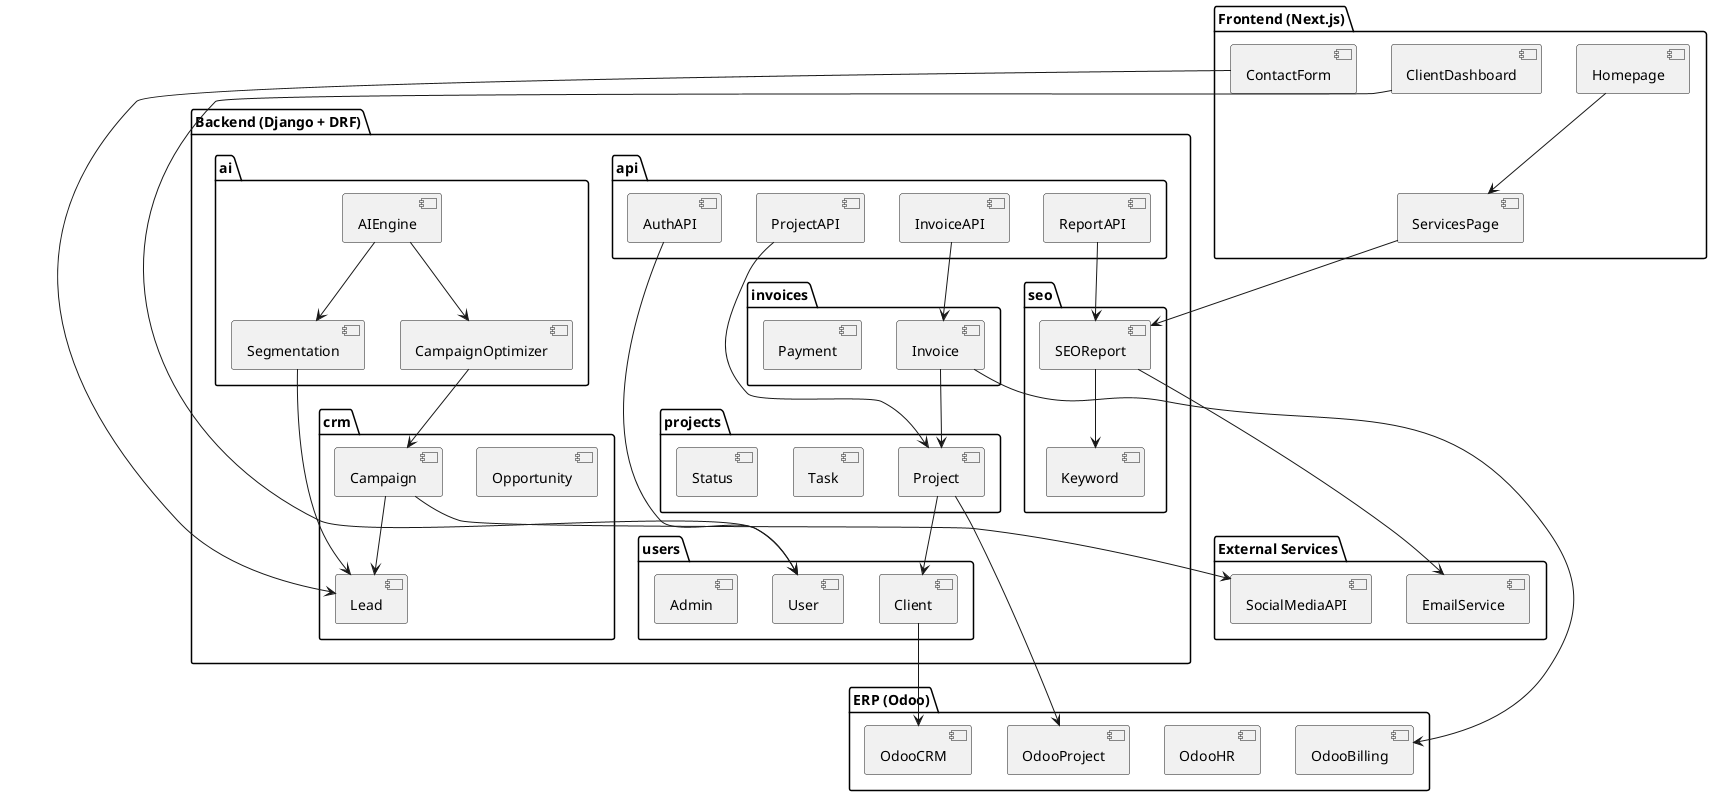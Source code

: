 @startuml
package "Frontend (Next.js)" {
  [Homepage]
  [ServicesPage]
  [ContactForm]
  [ClientDashboard]
}

package "Backend (Django + DRF)" {
  package "users" {
    [User]
    [Client]
    [Admin]
  }

  package "projects" {
    [Project]
    [Task]
    [Status]
  }

  package "crm" {
    [Lead]
    [Opportunity]
    [Campaign]
  }

  package "invoices" {
    [Invoice]
    [Payment]
  }

  package "seo" {
    [SEOReport]
    [Keyword]
  }

  package "ai" {
    [AIEngine]
    [Segmentation]
    [CampaignOptimizer]
  }

  package "api" {
    [AuthAPI]
    [ProjectAPI]
    [InvoiceAPI]
    [ReportAPI]
  }
}

package "ERP (Odoo)" {
  [OdooCRM]
  [OdooHR]
  [OdooBilling]
  [OdooProject]
}

package "External Services" {
  [EmailService]
  [SocialMediaAPI]
}

' Relations
[ClientDashboard] --> [User]
[ContactForm] --> [Lead]
[Homepage] --> [ServicesPage]
[ServicesPage] --> [SEOReport]

[Project] --> [Client]
[Invoice] --> [Project]
[Campaign] --> [Lead]
[SEOReport] --> [Keyword]
[CampaignOptimizer] --> [Campaign]
[Segmentation] --> [Lead]

[AuthAPI] --> [User]
[ProjectAPI] --> [Project]
[InvoiceAPI] --> [Invoice]
[ReportAPI] --> [SEOReport]

[AIEngine] --> [Segmentation]
[AIEngine] --> [CampaignOptimizer]

[Project] --> [OdooProject]
[Invoice] --> [OdooBilling]
[Client] --> [OdooCRM]

[Campaign] --> [SocialMediaAPI]
[SEOReport] --> [EmailService]

@enduml
